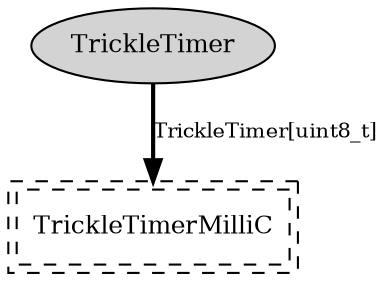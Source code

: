 digraph "tos.lib.net.drip.DisseminationTimerP" {
  n0x2ace82bff498 [shape=ellipse, style=filled, label="TrickleTimer", fontsize=12];
  "DisseminationTimerP.TrickleTimerMilliC" [fontsize=12, shape=box,peripheries=2, style=dashed, label="TrickleTimerMilliC", URL="../chtml/tos.lib.net.TrickleTimerMilliC.html"];
  "n0x2ace82bff498" -> "DisseminationTimerP.TrickleTimerMilliC" [label="TrickleTimer[uint8_t]", style=bold, URL="../ihtml/tos.lib.net.TrickleTimer.html", fontsize=10];
}
